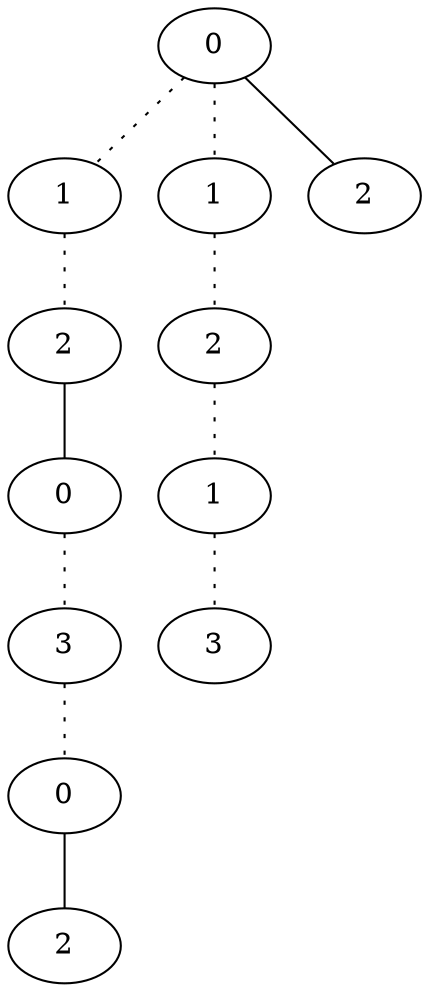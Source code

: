 graph {
a0[label=0];
a1[label=1];
a2[label=2];
a3[label=0];
a4[label=3];
a5[label=0];
a6[label=2];
a7[label=1];
a8[label=2];
a9[label=1];
a10[label=3];
a11[label=2];
a0 -- a1 [style=dotted];
a0 -- a7 [style=dotted];
a0 -- a11;
a1 -- a2 [style=dotted];
a2 -- a3;
a3 -- a4 [style=dotted];
a4 -- a5 [style=dotted];
a5 -- a6;
a7 -- a8 [style=dotted];
a8 -- a9 [style=dotted];
a9 -- a10 [style=dotted];
}
